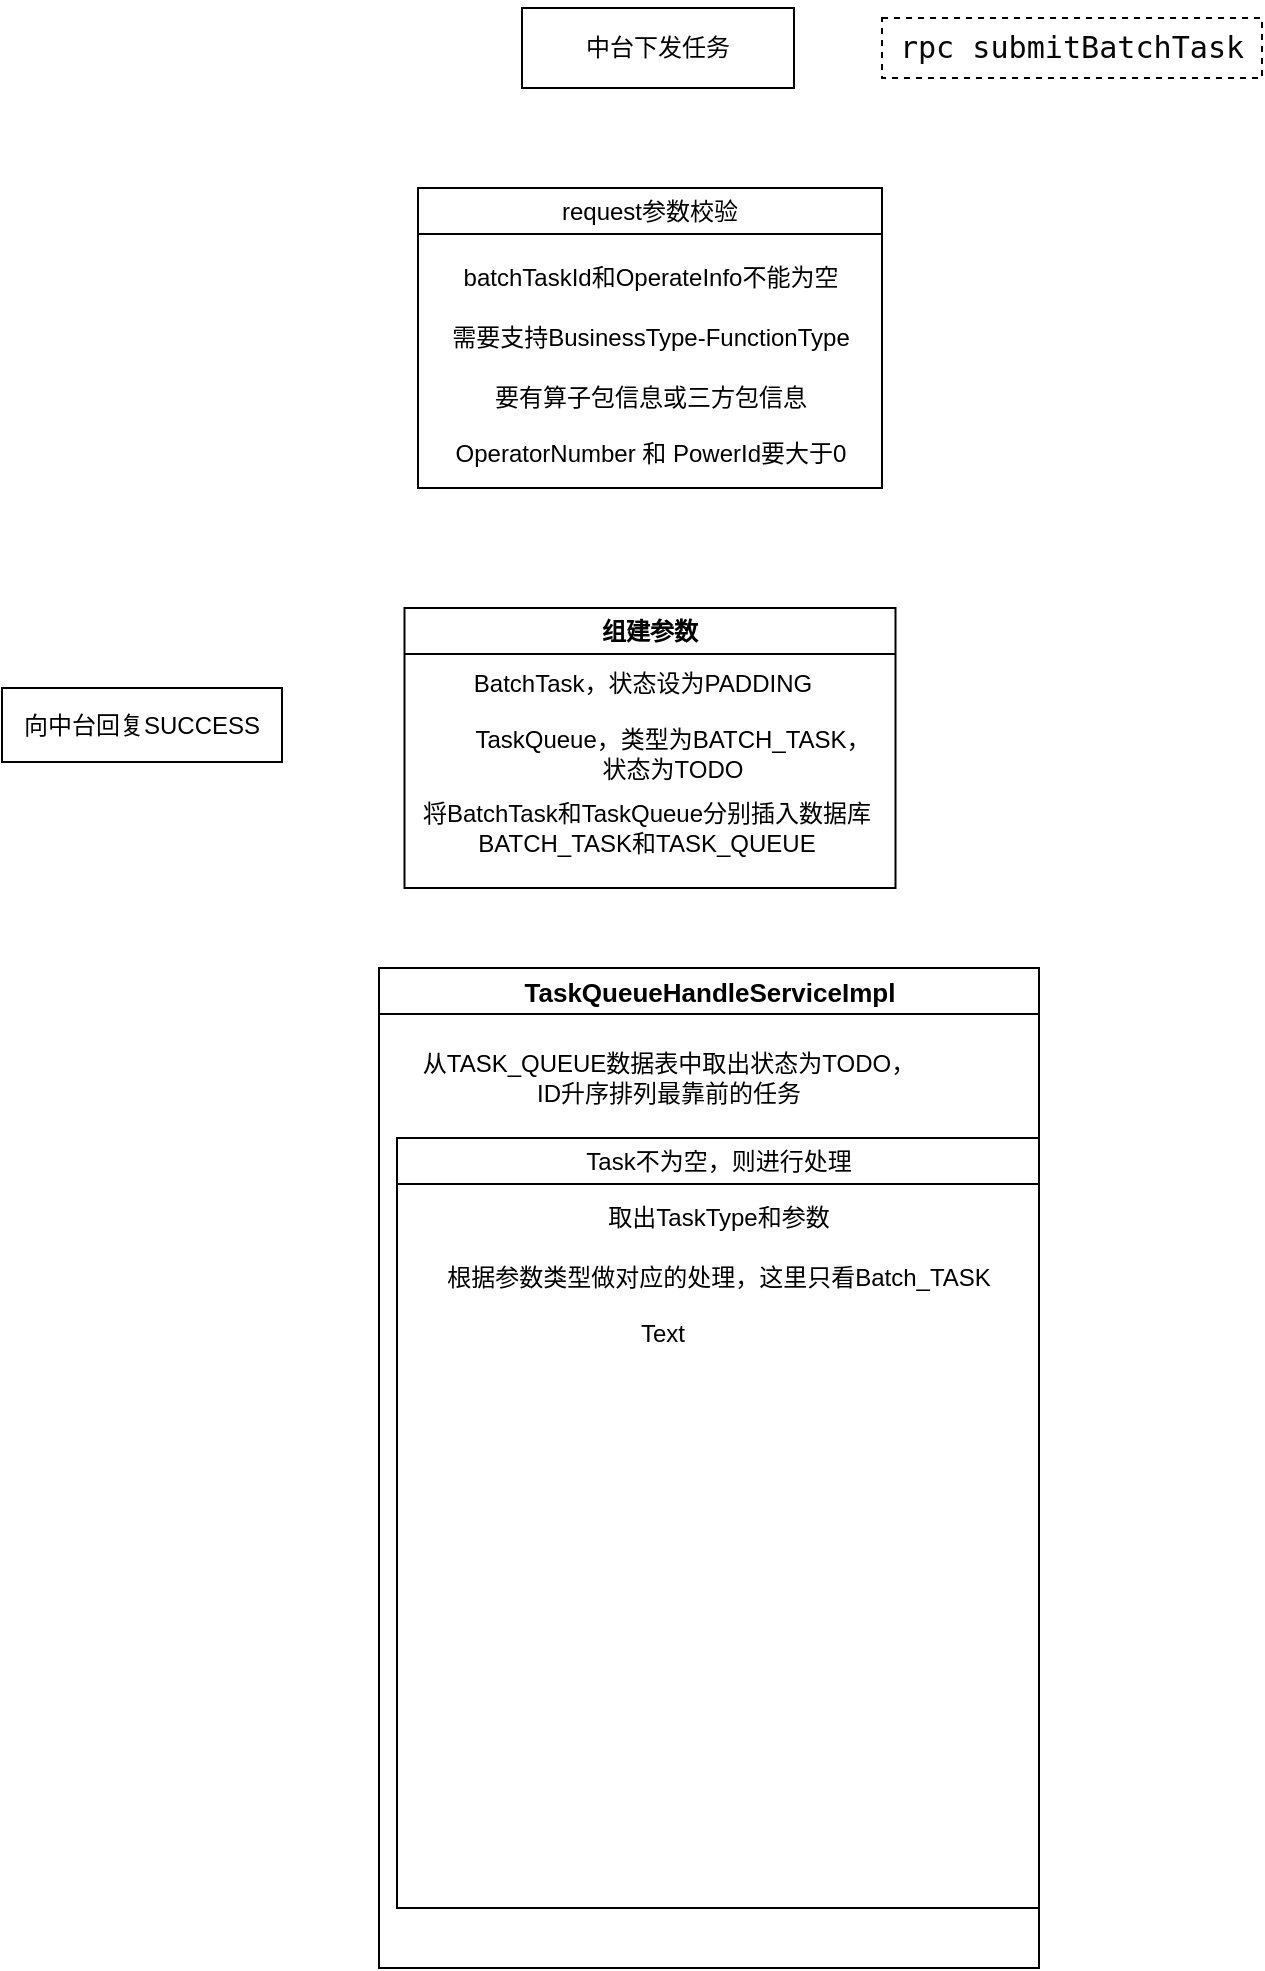 <mxfile version="24.7.17">
  <diagram name="第 1 页" id="gsKAoiGdL8-yf9Y7CnV_">
    <mxGraphModel dx="1147" dy="730" grid="1" gridSize="10" guides="1" tooltips="1" connect="1" arrows="1" fold="1" page="1" pageScale="1" pageWidth="827" pageHeight="1169" math="0" shadow="0">
      <root>
        <mxCell id="0" />
        <mxCell id="1" parent="0" />
        <mxCell id="lX0ENtyYD9PtGXseFzCh-1" value="中台下发任务" style="rounded=0;whiteSpace=wrap;html=1;" parent="1" vertex="1">
          <mxGeometry x="330" y="20" width="136" height="40" as="geometry" />
        </mxCell>
        <mxCell id="lX0ENtyYD9PtGXseFzCh-2" value="&lt;div style=&quot;background-color:#ffffff;color:#080808;font-family:&#39;JetBrains Mono&#39;,monospace;font-size:11.3pt;&quot;&gt;&lt;pre&gt;rpc submitBatchTask&lt;/pre&gt;&lt;/div&gt;" style="text;html=1;align=center;verticalAlign=middle;whiteSpace=wrap;rounded=0;strokeColor=default;dashed=1;" parent="1" vertex="1">
          <mxGeometry x="510" y="25" width="190" height="30" as="geometry" />
        </mxCell>
        <mxCell id="lX0ENtyYD9PtGXseFzCh-4" value="&lt;span style=&quot;font-weight: 400;&quot;&gt;request参数校验&lt;/span&gt;" style="swimlane;whiteSpace=wrap;html=1;" parent="1" vertex="1">
          <mxGeometry x="278" y="110" width="232" height="150" as="geometry" />
        </mxCell>
        <mxCell id="lX0ENtyYD9PtGXseFzCh-5" value="batchTaskId和OperateInfo不能为空" style="text;html=1;align=center;verticalAlign=middle;resizable=0;points=[];autosize=1;strokeColor=none;fillColor=none;" parent="lX0ENtyYD9PtGXseFzCh-4" vertex="1">
          <mxGeometry x="11" y="30" width="210" height="30" as="geometry" />
        </mxCell>
        <mxCell id="lX0ENtyYD9PtGXseFzCh-6" value="需要支持BusinessType-FunctionType" style="text;html=1;align=center;verticalAlign=middle;resizable=0;points=[];autosize=1;strokeColor=none;fillColor=none;" parent="lX0ENtyYD9PtGXseFzCh-4" vertex="1">
          <mxGeometry x="6" y="60" width="220" height="30" as="geometry" />
        </mxCell>
        <mxCell id="lX0ENtyYD9PtGXseFzCh-7" value="要有算子包信息或三方包信息" style="text;html=1;align=center;verticalAlign=middle;resizable=0;points=[];autosize=1;strokeColor=none;fillColor=none;" parent="lX0ENtyYD9PtGXseFzCh-4" vertex="1">
          <mxGeometry x="26" y="90" width="180" height="30" as="geometry" />
        </mxCell>
        <mxCell id="lX0ENtyYD9PtGXseFzCh-8" value="OperatorNumber 和 PowerId要大于0" style="text;html=1;align=center;verticalAlign=middle;resizable=0;points=[];autosize=1;strokeColor=none;fillColor=none;" parent="lX0ENtyYD9PtGXseFzCh-4" vertex="1">
          <mxGeometry x="6" y="118" width="220" height="30" as="geometry" />
        </mxCell>
        <mxCell id="lX0ENtyYD9PtGXseFzCh-9" value="组建参数" style="swimlane;whiteSpace=wrap;html=1;" parent="1" vertex="1">
          <mxGeometry x="271.25" y="320" width="245.5" height="140" as="geometry" />
        </mxCell>
        <mxCell id="lX0ENtyYD9PtGXseFzCh-11" value="TaskQueue，类型为BATCH_TASK，&lt;div&gt;状态为TODO&lt;/div&gt;" style="text;html=1;align=center;verticalAlign=middle;resizable=0;points=[];autosize=1;strokeColor=none;fillColor=none;" parent="lX0ENtyYD9PtGXseFzCh-9" vertex="1">
          <mxGeometry x="24" y="53" width="220" height="40" as="geometry" />
        </mxCell>
        <mxCell id="lX0ENtyYD9PtGXseFzCh-12" value="BatchTask，状态设为PADDING" style="text;html=1;align=center;verticalAlign=middle;resizable=0;points=[];autosize=1;strokeColor=none;fillColor=none;" parent="lX0ENtyYD9PtGXseFzCh-9" vertex="1">
          <mxGeometry x="24" y="23" width="190" height="30" as="geometry" />
        </mxCell>
        <mxCell id="lX0ENtyYD9PtGXseFzCh-13" value="将BatchTask和TaskQueue分别插入数据库&lt;div&gt;BATCH_TASK和TASK_QUEUE&lt;/div&gt;" style="text;html=1;align=center;verticalAlign=middle;resizable=0;points=[];autosize=1;strokeColor=none;fillColor=none;" parent="lX0ENtyYD9PtGXseFzCh-9" vertex="1">
          <mxGeometry x="-4.5" y="90" width="250" height="40" as="geometry" />
        </mxCell>
        <mxCell id="lX0ENtyYD9PtGXseFzCh-14" value="向中台回复SUCCESS" style="rounded=0;whiteSpace=wrap;html=1;" parent="1" vertex="1">
          <mxGeometry x="70" y="360" width="140" height="37" as="geometry" />
        </mxCell>
        <mxCell id="lX0ENtyYD9PtGXseFzCh-15" value="&lt;div style=&quot;background-color: rgb(255, 255, 255); color: rgb(8, 8, 8);&quot;&gt;&lt;pre style=&quot;&quot;&gt;&lt;span style=&quot;color: rgb(0, 0, 0);&quot;&gt;&lt;font style=&quot;font-size: 13px;&quot; face=&quot;Helvetica&quot;&gt;TaskQueueHandleServiceImpl&lt;/font&gt;&lt;/span&gt;&lt;/pre&gt;&lt;/div&gt;" style="swimlane;whiteSpace=wrap;html=1;" parent="1" vertex="1">
          <mxGeometry x="258.5" y="500" width="330" height="500" as="geometry" />
        </mxCell>
        <mxCell id="lX0ENtyYD9PtGXseFzCh-16" value="从TASK_QUEUE数据表中取出状态为TODO，&lt;div&gt;ID升序排列最靠前的任务&lt;/div&gt;" style="text;html=1;align=center;verticalAlign=middle;resizable=0;points=[];autosize=1;strokeColor=none;fillColor=none;" parent="lX0ENtyYD9PtGXseFzCh-15" vertex="1">
          <mxGeometry x="9" y="35" width="270" height="40" as="geometry" />
        </mxCell>
        <mxCell id="lX0ENtyYD9PtGXseFzCh-18" value="&lt;span style=&quot;font-weight: 400; text-wrap: nowrap;&quot;&gt;Task不为空，则进行处理&lt;/span&gt;" style="swimlane;whiteSpace=wrap;html=1;" parent="lX0ENtyYD9PtGXseFzCh-15" vertex="1">
          <mxGeometry x="9" y="85" width="321" height="385" as="geometry" />
        </mxCell>
        <mxCell id="lX0ENtyYD9PtGXseFzCh-19" value="取出TaskType和参数" style="text;html=1;align=center;verticalAlign=middle;resizable=0;points=[];autosize=1;strokeColor=none;fillColor=none;" parent="lX0ENtyYD9PtGXseFzCh-18" vertex="1">
          <mxGeometry x="95.5" y="25" width="130" height="30" as="geometry" />
        </mxCell>
        <mxCell id="lX0ENtyYD9PtGXseFzCh-20" value="根据参数类型做对应的处理，这里只看Batch_TASK" style="text;html=1;align=center;verticalAlign=middle;resizable=0;points=[];autosize=1;strokeColor=none;fillColor=none;" parent="lX0ENtyYD9PtGXseFzCh-18" vertex="1">
          <mxGeometry x="10.5" y="55" width="300" height="30" as="geometry" />
        </mxCell>
        <mxCell id="lX0ENtyYD9PtGXseFzCh-21" value="Text" style="text;html=1;align=center;verticalAlign=middle;resizable=0;points=[];autosize=1;strokeColor=none;fillColor=none;" parent="1" vertex="1">
          <mxGeometry x="375" y="668" width="50" height="30" as="geometry" />
        </mxCell>
      </root>
    </mxGraphModel>
  </diagram>
</mxfile>
